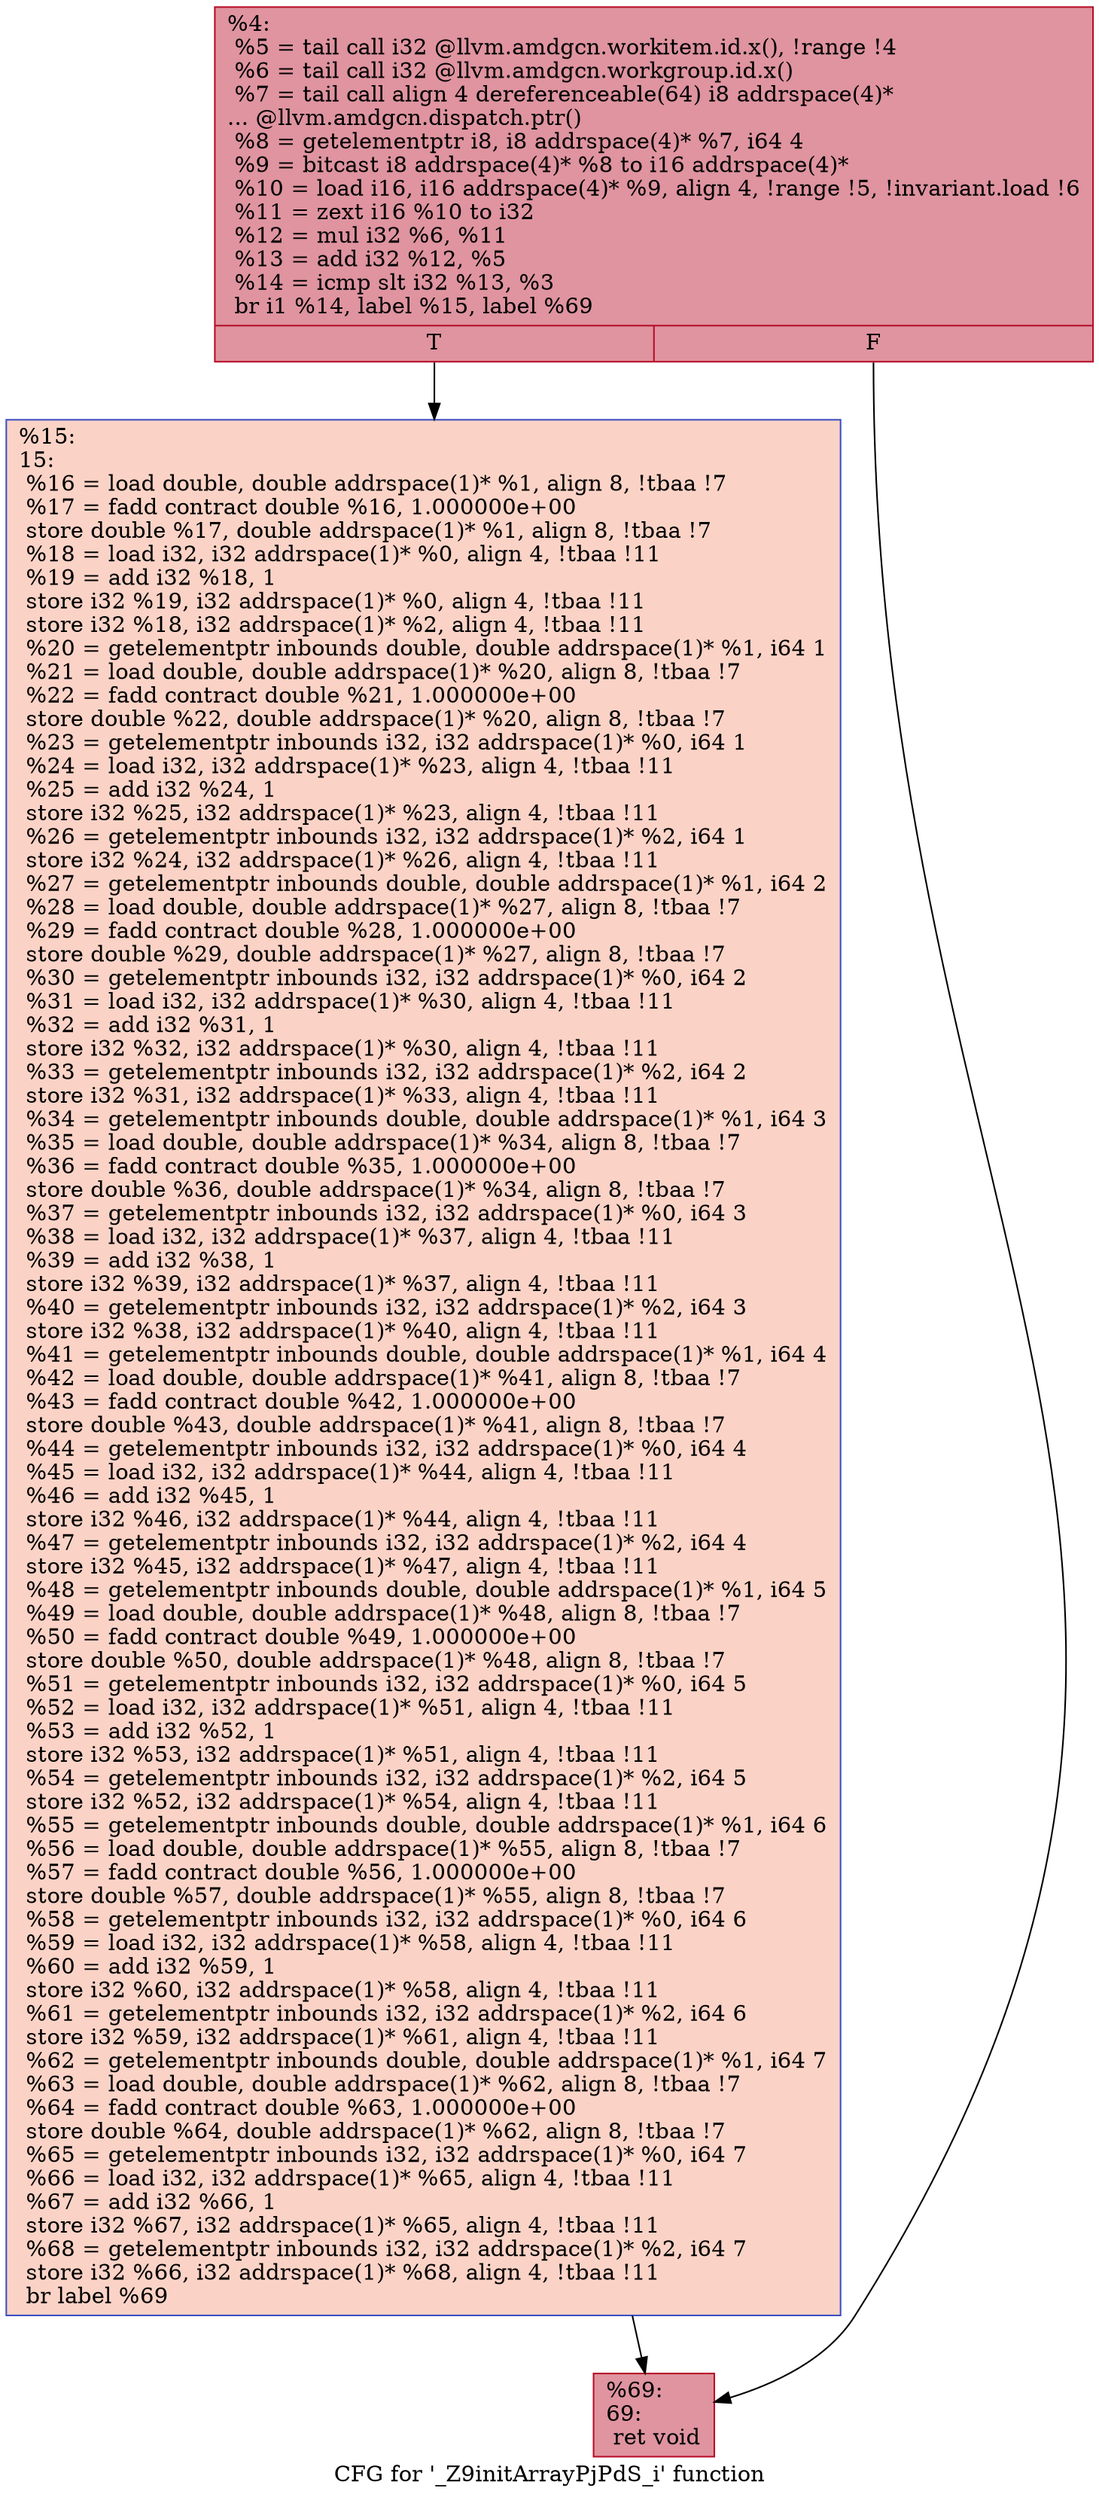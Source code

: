 digraph "CFG for '_Z9initArrayPjPdS_i' function" {
	label="CFG for '_Z9initArrayPjPdS_i' function";

	Node0x4d34040 [shape=record,color="#b70d28ff", style=filled, fillcolor="#b70d2870",label="{%4:\l  %5 = tail call i32 @llvm.amdgcn.workitem.id.x(), !range !4\l  %6 = tail call i32 @llvm.amdgcn.workgroup.id.x()\l  %7 = tail call align 4 dereferenceable(64) i8 addrspace(4)*\l... @llvm.amdgcn.dispatch.ptr()\l  %8 = getelementptr i8, i8 addrspace(4)* %7, i64 4\l  %9 = bitcast i8 addrspace(4)* %8 to i16 addrspace(4)*\l  %10 = load i16, i16 addrspace(4)* %9, align 4, !range !5, !invariant.load !6\l  %11 = zext i16 %10 to i32\l  %12 = mul i32 %6, %11\l  %13 = add i32 %12, %5\l  %14 = icmp slt i32 %13, %3\l  br i1 %14, label %15, label %69\l|{<s0>T|<s1>F}}"];
	Node0x4d34040:s0 -> Node0x4d34090;
	Node0x4d34040:s1 -> Node0x4d35fd0;
	Node0x4d34090 [shape=record,color="#3d50c3ff", style=filled, fillcolor="#f59c7d70",label="{%15:\l15:                                               \l  %16 = load double, double addrspace(1)* %1, align 8, !tbaa !7\l  %17 = fadd contract double %16, 1.000000e+00\l  store double %17, double addrspace(1)* %1, align 8, !tbaa !7\l  %18 = load i32, i32 addrspace(1)* %0, align 4, !tbaa !11\l  %19 = add i32 %18, 1\l  store i32 %19, i32 addrspace(1)* %0, align 4, !tbaa !11\l  store i32 %18, i32 addrspace(1)* %2, align 4, !tbaa !11\l  %20 = getelementptr inbounds double, double addrspace(1)* %1, i64 1\l  %21 = load double, double addrspace(1)* %20, align 8, !tbaa !7\l  %22 = fadd contract double %21, 1.000000e+00\l  store double %22, double addrspace(1)* %20, align 8, !tbaa !7\l  %23 = getelementptr inbounds i32, i32 addrspace(1)* %0, i64 1\l  %24 = load i32, i32 addrspace(1)* %23, align 4, !tbaa !11\l  %25 = add i32 %24, 1\l  store i32 %25, i32 addrspace(1)* %23, align 4, !tbaa !11\l  %26 = getelementptr inbounds i32, i32 addrspace(1)* %2, i64 1\l  store i32 %24, i32 addrspace(1)* %26, align 4, !tbaa !11\l  %27 = getelementptr inbounds double, double addrspace(1)* %1, i64 2\l  %28 = load double, double addrspace(1)* %27, align 8, !tbaa !7\l  %29 = fadd contract double %28, 1.000000e+00\l  store double %29, double addrspace(1)* %27, align 8, !tbaa !7\l  %30 = getelementptr inbounds i32, i32 addrspace(1)* %0, i64 2\l  %31 = load i32, i32 addrspace(1)* %30, align 4, !tbaa !11\l  %32 = add i32 %31, 1\l  store i32 %32, i32 addrspace(1)* %30, align 4, !tbaa !11\l  %33 = getelementptr inbounds i32, i32 addrspace(1)* %2, i64 2\l  store i32 %31, i32 addrspace(1)* %33, align 4, !tbaa !11\l  %34 = getelementptr inbounds double, double addrspace(1)* %1, i64 3\l  %35 = load double, double addrspace(1)* %34, align 8, !tbaa !7\l  %36 = fadd contract double %35, 1.000000e+00\l  store double %36, double addrspace(1)* %34, align 8, !tbaa !7\l  %37 = getelementptr inbounds i32, i32 addrspace(1)* %0, i64 3\l  %38 = load i32, i32 addrspace(1)* %37, align 4, !tbaa !11\l  %39 = add i32 %38, 1\l  store i32 %39, i32 addrspace(1)* %37, align 4, !tbaa !11\l  %40 = getelementptr inbounds i32, i32 addrspace(1)* %2, i64 3\l  store i32 %38, i32 addrspace(1)* %40, align 4, !tbaa !11\l  %41 = getelementptr inbounds double, double addrspace(1)* %1, i64 4\l  %42 = load double, double addrspace(1)* %41, align 8, !tbaa !7\l  %43 = fadd contract double %42, 1.000000e+00\l  store double %43, double addrspace(1)* %41, align 8, !tbaa !7\l  %44 = getelementptr inbounds i32, i32 addrspace(1)* %0, i64 4\l  %45 = load i32, i32 addrspace(1)* %44, align 4, !tbaa !11\l  %46 = add i32 %45, 1\l  store i32 %46, i32 addrspace(1)* %44, align 4, !tbaa !11\l  %47 = getelementptr inbounds i32, i32 addrspace(1)* %2, i64 4\l  store i32 %45, i32 addrspace(1)* %47, align 4, !tbaa !11\l  %48 = getelementptr inbounds double, double addrspace(1)* %1, i64 5\l  %49 = load double, double addrspace(1)* %48, align 8, !tbaa !7\l  %50 = fadd contract double %49, 1.000000e+00\l  store double %50, double addrspace(1)* %48, align 8, !tbaa !7\l  %51 = getelementptr inbounds i32, i32 addrspace(1)* %0, i64 5\l  %52 = load i32, i32 addrspace(1)* %51, align 4, !tbaa !11\l  %53 = add i32 %52, 1\l  store i32 %53, i32 addrspace(1)* %51, align 4, !tbaa !11\l  %54 = getelementptr inbounds i32, i32 addrspace(1)* %2, i64 5\l  store i32 %52, i32 addrspace(1)* %54, align 4, !tbaa !11\l  %55 = getelementptr inbounds double, double addrspace(1)* %1, i64 6\l  %56 = load double, double addrspace(1)* %55, align 8, !tbaa !7\l  %57 = fadd contract double %56, 1.000000e+00\l  store double %57, double addrspace(1)* %55, align 8, !tbaa !7\l  %58 = getelementptr inbounds i32, i32 addrspace(1)* %0, i64 6\l  %59 = load i32, i32 addrspace(1)* %58, align 4, !tbaa !11\l  %60 = add i32 %59, 1\l  store i32 %60, i32 addrspace(1)* %58, align 4, !tbaa !11\l  %61 = getelementptr inbounds i32, i32 addrspace(1)* %2, i64 6\l  store i32 %59, i32 addrspace(1)* %61, align 4, !tbaa !11\l  %62 = getelementptr inbounds double, double addrspace(1)* %1, i64 7\l  %63 = load double, double addrspace(1)* %62, align 8, !tbaa !7\l  %64 = fadd contract double %63, 1.000000e+00\l  store double %64, double addrspace(1)* %62, align 8, !tbaa !7\l  %65 = getelementptr inbounds i32, i32 addrspace(1)* %0, i64 7\l  %66 = load i32, i32 addrspace(1)* %65, align 4, !tbaa !11\l  %67 = add i32 %66, 1\l  store i32 %67, i32 addrspace(1)* %65, align 4, !tbaa !11\l  %68 = getelementptr inbounds i32, i32 addrspace(1)* %2, i64 7\l  store i32 %66, i32 addrspace(1)* %68, align 4, !tbaa !11\l  br label %69\l}"];
	Node0x4d34090 -> Node0x4d35fd0;
	Node0x4d35fd0 [shape=record,color="#b70d28ff", style=filled, fillcolor="#b70d2870",label="{%69:\l69:                                               \l  ret void\l}"];
}
